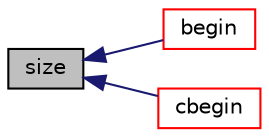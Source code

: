 digraph "size"
{
  bgcolor="transparent";
  edge [fontname="Helvetica",fontsize="10",labelfontname="Helvetica",labelfontsize="10"];
  node [fontname="Helvetica",fontsize="10",shape=record];
  rankdir="LR";
  Node7 [label="size",height=0.2,width=0.4,color="black", fillcolor="grey75", style="filled", fontcolor="black"];
  Node7 -> Node8 [dir="back",color="midnightblue",fontsize="10",style="solid",fontname="Helvetica"];
  Node8 [label="begin",height=0.2,width=0.4,color="red",URL="$a26969.html#aba9a8f4b99a4ecd22aca9fb71d33fc57"];
  Node7 -> Node11 [dir="back",color="midnightblue",fontsize="10",style="solid",fontname="Helvetica"];
  Node11 [label="cbegin",height=0.2,width=0.4,color="red",URL="$a26969.html#a0a7c6164f9bf9ea80a34f48d5af69926"];
}
